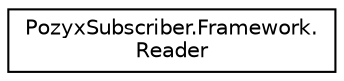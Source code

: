 digraph "Graphical Class Hierarchy"
{
  edge [fontname="Helvetica",fontsize="10",labelfontname="Helvetica",labelfontsize="10"];
  node [fontname="Helvetica",fontsize="10",shape=record];
  rankdir="LR";
  Node0 [label="PozyxSubscriber.Framework.\lReader",height=0.2,width=0.4,color="black", fillcolor="white", style="filled",URL="$class_pozyx_subscriber_1_1_framework_1_1_reader.html",tooltip="Mqqt client for subscribing to pozyx broker "];
}
